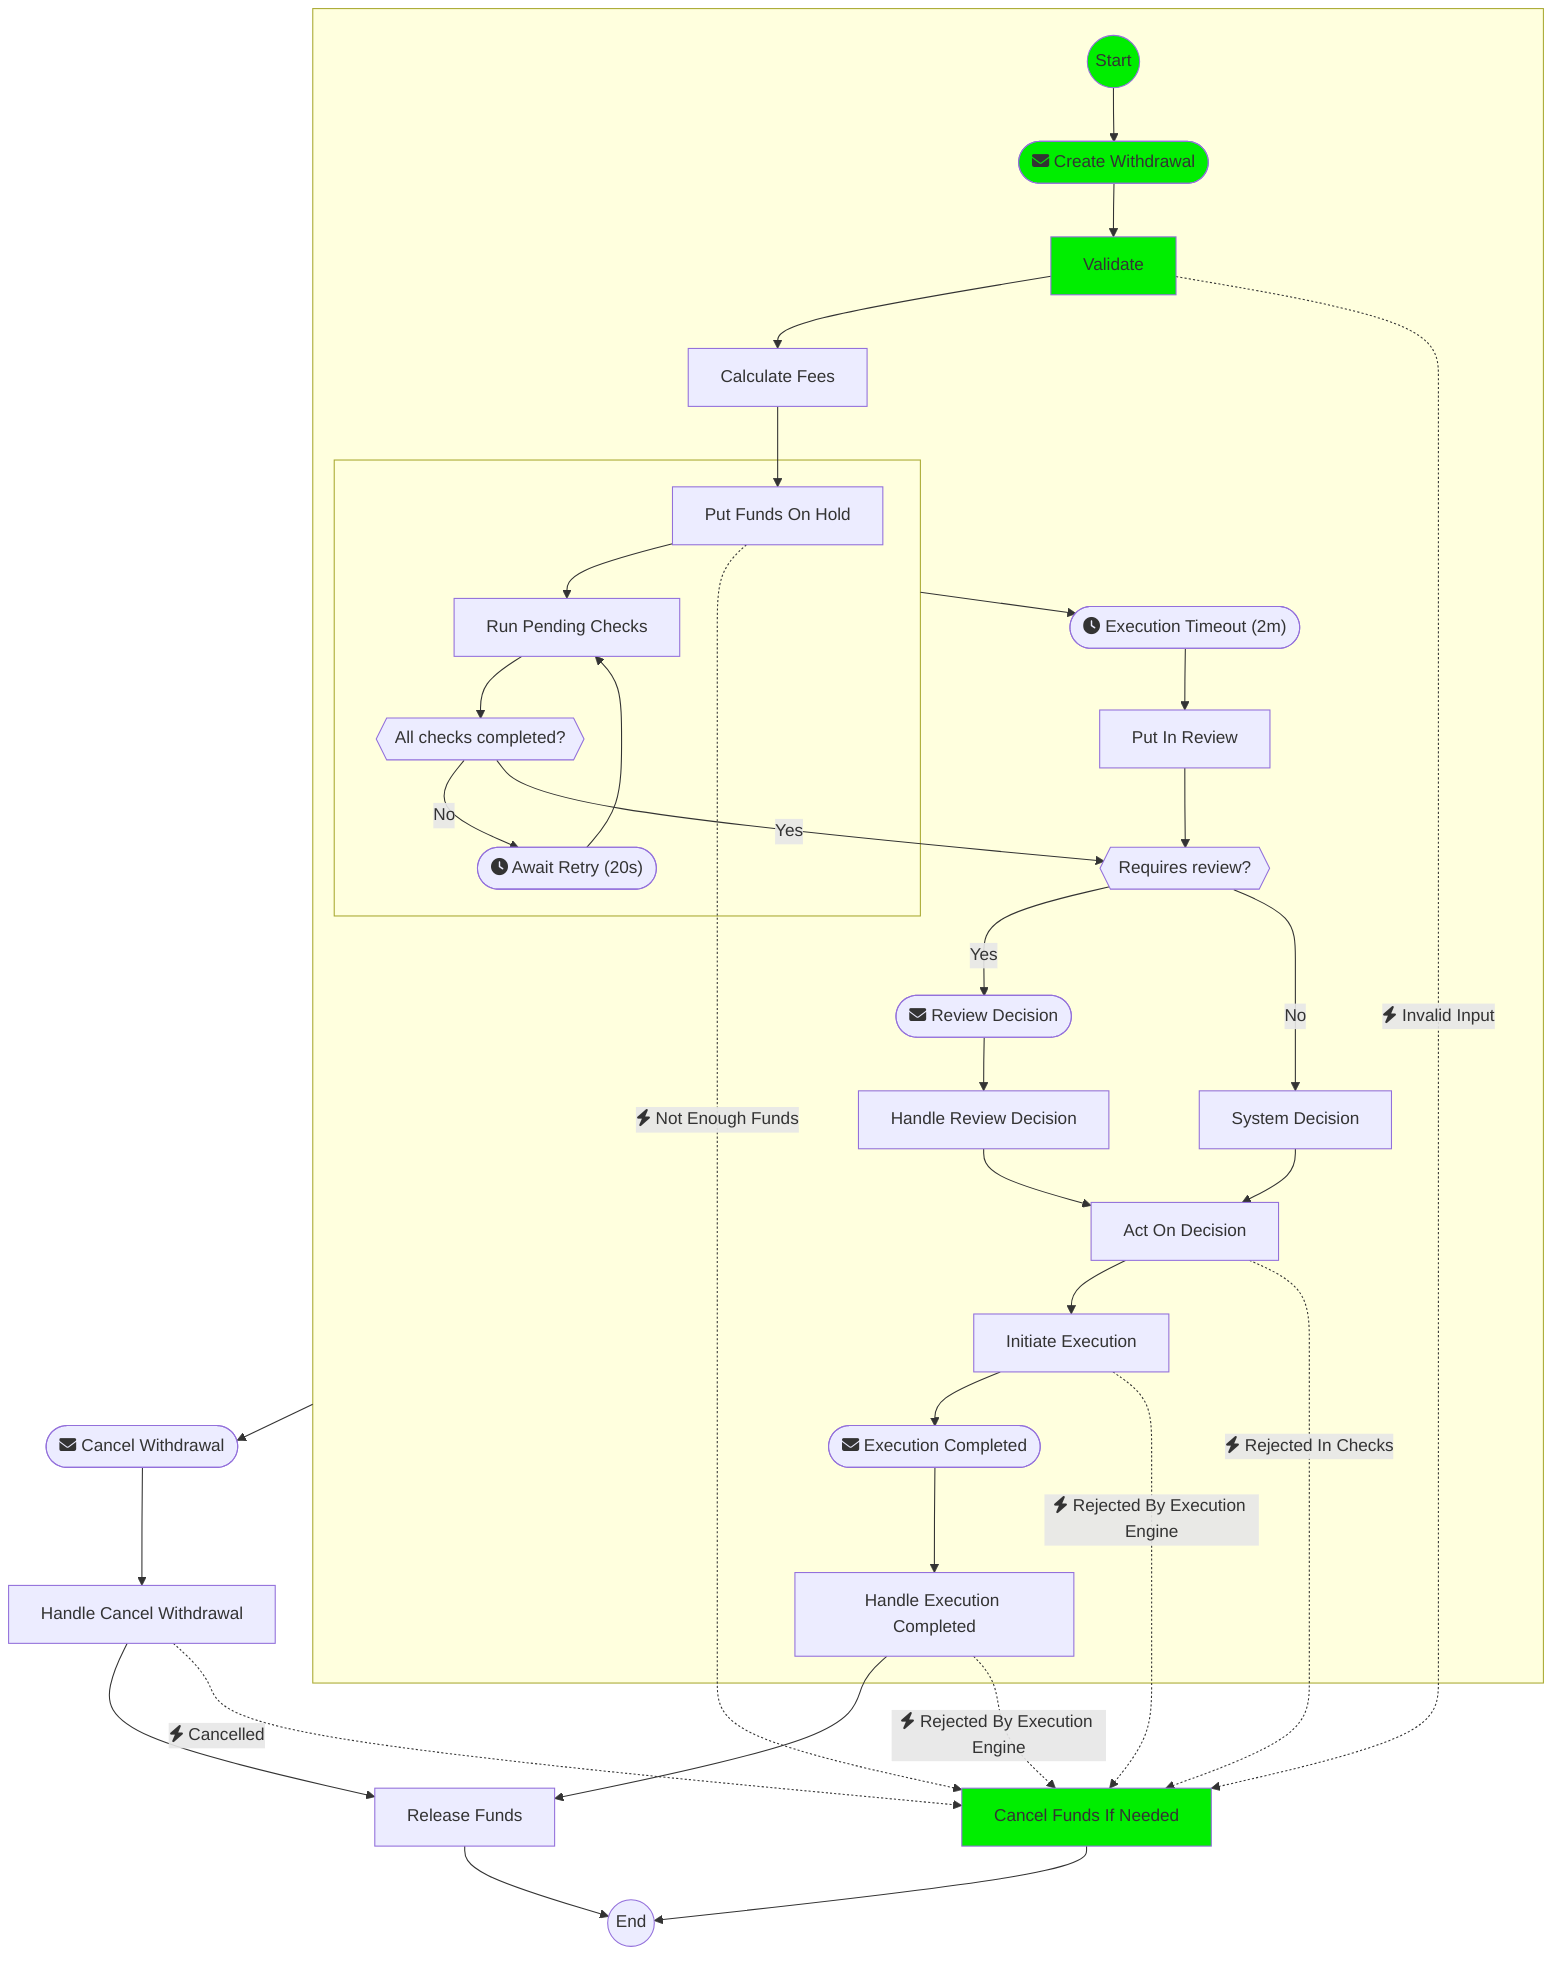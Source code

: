 flowchart TD
node0:::executed@{ shape: circle, label: "Start"}
subgraph node1 [" "]
node2:::executed@{ shape: stadium, label: "fa:fa-envelope Create Withdrawal"}
node0 --> node2
node3["Validate"]:::executed
node2 --> node3
node4["Calculate Fees"]
node3 --> node4
node5["Put Funds On Hold"]
node4 --> node5
subgraph node6 [" "]
node7["Run Pending Checks"]
node5 --> node7
node8@{ shape: hex, label: "All checks completed?"}
node7 --> node8
node9@{ shape: stadium, label: "fa:fa-clock Await Retry (20s)"}
node8 -->|"No"| node9
node9 --> node7
end
node17@{ shape: stadium, label: "fa:fa-clock Execution Timeout (2m)"}
node6 --> node17
node18["Put In Review"]
node17 --> node18
node19@{ shape: hex, label: "Requires review?"}
node18 --> node19
node8 -->|"Yes"| node19
node20@{ shape: stadium, label: "fa:fa-envelope Review Decision"}
node21["Handle Review Decision"]
node20 --> node21
node19 -->|"Yes"| node20
node22["System Decision"]
node19 -->|"No"| node22
node23["Act On Decision"]
node21 --> node23
node22 --> node23
node24["Initiate Execution"]
node23 --> node24
node25@{ shape: stadium, label: "fa:fa-envelope Execution Completed"}
node24 --> node25
node26["Handle Execution Completed"]
node25 --> node26
end
node29@{ shape: stadium, label: "fa:fa-envelope Cancel Withdrawal"}
node1 --> node29
node30["Handle Cancel Withdrawal"]
node29 --> node30
node31["Release Funds"]
node30 --> node31
node26 --> node31
node32["Cancel Funds If Needed"]:::executed
node3 -.->|"fa:fa-bolt Invalid Input"| node32
node5 -.->|"fa:fa-bolt Not Enough Funds"| node32
node23 -.->|"fa:fa-bolt Rejected In Checks"| node32
node24 -.->|"fa:fa-bolt Rejected By Execution Engine"| node32
node26 -.->|"fa:fa-bolt Rejected By Execution Engine"| node32
node30 -.->|"fa:fa-bolt Cancelled"| node32
node33@{ shape: circle, label: "End"}
node31 --> node33
node32 --> node33
classDef executed fill:#0e0